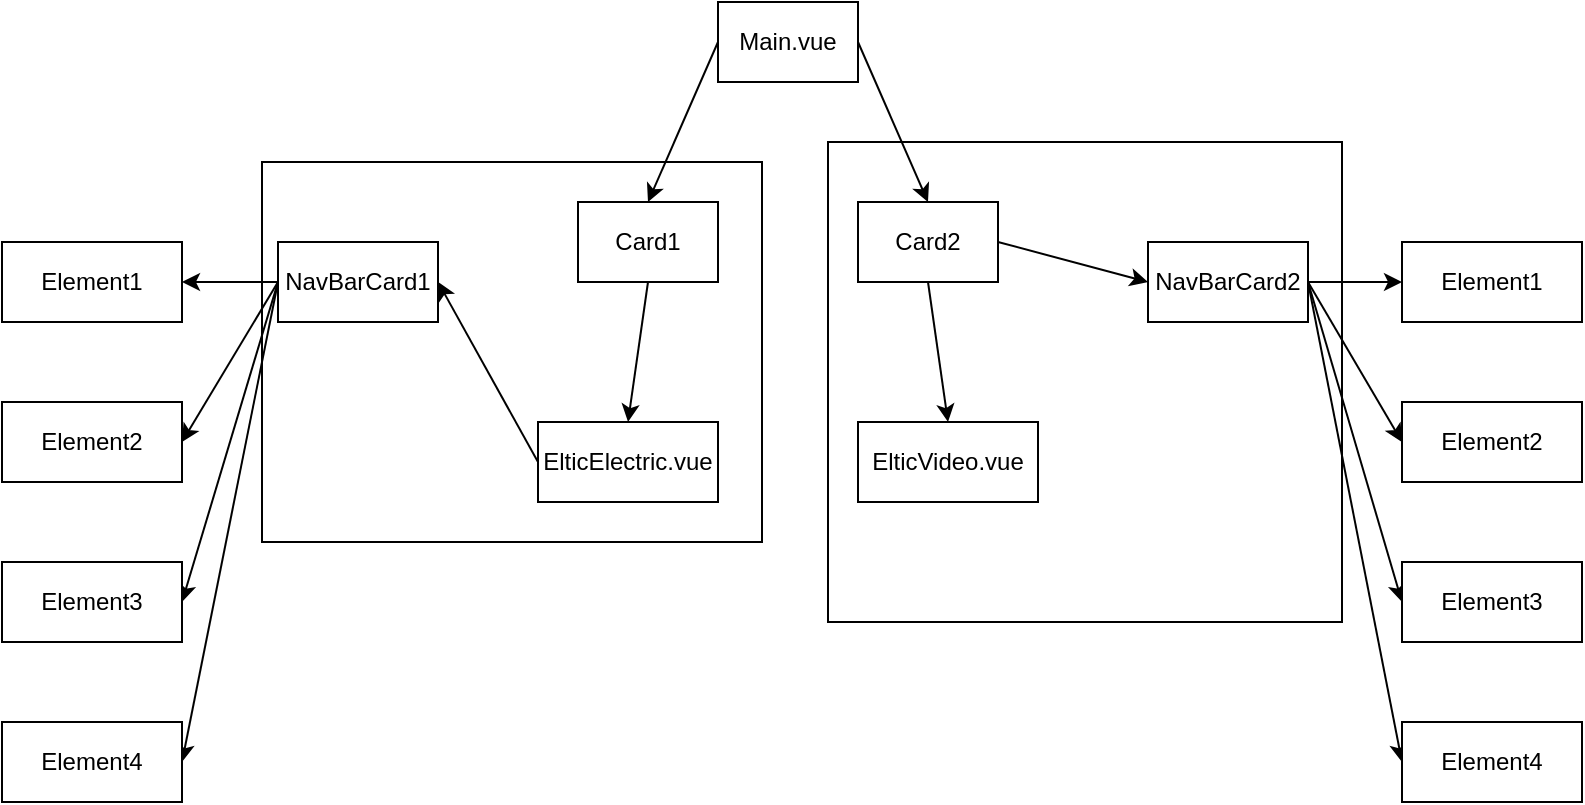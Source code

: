 <mxfile>
    <diagram id="dw-t2Y-jZnghwmlt91Sq" name="Page-1">
        <mxGraphModel dx="976" dy="509" grid="1" gridSize="10" guides="1" tooltips="1" connect="1" arrows="1" fold="1" page="1" pageScale="1" pageWidth="850" pageHeight="1100" math="0" shadow="0">
            <root>
                <mxCell id="0"/>
                <mxCell id="1" parent="0"/>
                <mxCell id="45" value="" style="rounded=0;whiteSpace=wrap;html=1;" vertex="1" parent="1">
                    <mxGeometry x="443" y="150" width="257" height="240" as="geometry"/>
                </mxCell>
                <mxCell id="46" value="" style="rounded=0;whiteSpace=wrap;html=1;" vertex="1" parent="1">
                    <mxGeometry x="160" y="160" width="250" height="190" as="geometry"/>
                </mxCell>
                <mxCell id="16" style="edgeStyle=none;html=1;exitX=0.5;exitY=1;exitDx=0;exitDy=0;entryX=0.5;entryY=0;entryDx=0;entryDy=0;" parent="1" source="3" target="10" edge="1">
                    <mxGeometry relative="1" as="geometry"/>
                </mxCell>
                <mxCell id="3" value="Card1" style="rounded=0;whiteSpace=wrap;html=1;" parent="1" vertex="1">
                    <mxGeometry x="318" y="180" width="70" height="40" as="geometry"/>
                </mxCell>
                <mxCell id="17" style="edgeStyle=none;html=1;exitX=0.5;exitY=1;exitDx=0;exitDy=0;entryX=0.5;entryY=0;entryDx=0;entryDy=0;" parent="1" source="4" target="13" edge="1">
                    <mxGeometry relative="1" as="geometry"/>
                </mxCell>
                <mxCell id="18" style="edgeStyle=none;html=1;exitX=1;exitY=0.5;exitDx=0;exitDy=0;entryX=0;entryY=0.5;entryDx=0;entryDy=0;" parent="1" source="4" target="12" edge="1">
                    <mxGeometry relative="1" as="geometry"/>
                </mxCell>
                <mxCell id="4" value="Card2" style="rounded=0;whiteSpace=wrap;html=1;" parent="1" vertex="1">
                    <mxGeometry x="458" y="180" width="70" height="40" as="geometry"/>
                </mxCell>
                <mxCell id="5" value="Main.vue" style="rounded=0;whiteSpace=wrap;html=1;" parent="1" vertex="1">
                    <mxGeometry x="388" y="80" width="70" height="40" as="geometry"/>
                </mxCell>
                <mxCell id="7" value="" style="endArrow=classic;html=1;exitX=0;exitY=0.5;exitDx=0;exitDy=0;entryX=0.5;entryY=0;entryDx=0;entryDy=0;" parent="1" source="5" target="3" edge="1">
                    <mxGeometry width="50" height="50" relative="1" as="geometry">
                        <mxPoint x="378" y="300" as="sourcePoint"/>
                        <mxPoint x="428" y="250" as="targetPoint"/>
                    </mxGeometry>
                </mxCell>
                <mxCell id="8" value="" style="endArrow=classic;html=1;exitX=1;exitY=0.5;exitDx=0;exitDy=0;entryX=0.5;entryY=0;entryDx=0;entryDy=0;" parent="1" source="5" target="4" edge="1">
                    <mxGeometry width="50" height="50" relative="1" as="geometry">
                        <mxPoint x="378" y="300" as="sourcePoint"/>
                        <mxPoint x="428" y="250" as="targetPoint"/>
                    </mxGeometry>
                </mxCell>
                <mxCell id="28" style="edgeStyle=none;html=1;exitX=0;exitY=0.5;exitDx=0;exitDy=0;entryX=1;entryY=0.5;entryDx=0;entryDy=0;" edge="1" parent="1" source="9" target="22">
                    <mxGeometry relative="1" as="geometry"/>
                </mxCell>
                <mxCell id="29" style="edgeStyle=none;html=1;exitX=0;exitY=0.5;exitDx=0;exitDy=0;entryX=1;entryY=0.5;entryDx=0;entryDy=0;" edge="1" parent="1" source="9" target="24">
                    <mxGeometry relative="1" as="geometry"/>
                </mxCell>
                <mxCell id="30" style="edgeStyle=none;html=1;exitX=0;exitY=0.5;exitDx=0;exitDy=0;entryX=1;entryY=0.5;entryDx=0;entryDy=0;" edge="1" parent="1" source="9" target="25">
                    <mxGeometry relative="1" as="geometry"/>
                </mxCell>
                <mxCell id="31" style="edgeStyle=none;html=1;exitX=0;exitY=0.5;exitDx=0;exitDy=0;entryX=1;entryY=0.5;entryDx=0;entryDy=0;" edge="1" parent="1" source="9" target="26">
                    <mxGeometry relative="1" as="geometry"/>
                </mxCell>
                <mxCell id="9" value="NavBarCard1" style="rounded=0;whiteSpace=wrap;html=1;" parent="1" vertex="1">
                    <mxGeometry x="168" y="200" width="80" height="40" as="geometry"/>
                </mxCell>
                <mxCell id="44" style="edgeStyle=none;html=1;exitX=0;exitY=0.5;exitDx=0;exitDy=0;entryX=1;entryY=0.5;entryDx=0;entryDy=0;" edge="1" parent="1" source="10" target="9">
                    <mxGeometry relative="1" as="geometry"/>
                </mxCell>
                <mxCell id="10" value="ElticElectric.vue" style="rounded=0;whiteSpace=wrap;html=1;" parent="1" vertex="1">
                    <mxGeometry x="298" y="290" width="90" height="40" as="geometry"/>
                </mxCell>
                <mxCell id="40" style="edgeStyle=none;html=1;exitX=1;exitY=0.5;exitDx=0;exitDy=0;" edge="1" parent="1" source="12" target="36">
                    <mxGeometry relative="1" as="geometry"/>
                </mxCell>
                <mxCell id="41" style="edgeStyle=none;html=1;exitX=1;exitY=0.5;exitDx=0;exitDy=0;entryX=0;entryY=0.5;entryDx=0;entryDy=0;" edge="1" parent="1" source="12" target="37">
                    <mxGeometry relative="1" as="geometry"/>
                </mxCell>
                <mxCell id="42" style="edgeStyle=none;html=1;exitX=1;exitY=0.5;exitDx=0;exitDy=0;entryX=0;entryY=0.5;entryDx=0;entryDy=0;" edge="1" parent="1" source="12" target="38">
                    <mxGeometry relative="1" as="geometry"/>
                </mxCell>
                <mxCell id="43" style="edgeStyle=none;html=1;exitX=1;exitY=0.5;exitDx=0;exitDy=0;entryX=0;entryY=0.5;entryDx=0;entryDy=0;" edge="1" parent="1" source="12" target="39">
                    <mxGeometry relative="1" as="geometry"/>
                </mxCell>
                <mxCell id="12" value="NavBarCard2" style="rounded=0;whiteSpace=wrap;html=1;" parent="1" vertex="1">
                    <mxGeometry x="603" y="200" width="80" height="40" as="geometry"/>
                </mxCell>
                <mxCell id="13" value="ElticVideo.vue" style="rounded=0;whiteSpace=wrap;html=1;" parent="1" vertex="1">
                    <mxGeometry x="458" y="290" width="90" height="40" as="geometry"/>
                </mxCell>
                <mxCell id="22" value="Element1" style="rounded=0;whiteSpace=wrap;html=1;" vertex="1" parent="1">
                    <mxGeometry x="30" y="200" width="90" height="40" as="geometry"/>
                </mxCell>
                <mxCell id="24" value="Element2" style="rounded=0;whiteSpace=wrap;html=1;" vertex="1" parent="1">
                    <mxGeometry x="30" y="280" width="90" height="40" as="geometry"/>
                </mxCell>
                <mxCell id="25" value="Element3" style="rounded=0;whiteSpace=wrap;html=1;" vertex="1" parent="1">
                    <mxGeometry x="30" y="360" width="90" height="40" as="geometry"/>
                </mxCell>
                <mxCell id="26" value="Element4" style="rounded=0;whiteSpace=wrap;html=1;" vertex="1" parent="1">
                    <mxGeometry x="30" y="440" width="90" height="40" as="geometry"/>
                </mxCell>
                <mxCell id="36" value="Element1" style="rounded=0;whiteSpace=wrap;html=1;" vertex="1" parent="1">
                    <mxGeometry x="730" y="200" width="90" height="40" as="geometry"/>
                </mxCell>
                <mxCell id="37" value="Element2" style="rounded=0;whiteSpace=wrap;html=1;" vertex="1" parent="1">
                    <mxGeometry x="730" y="280" width="90" height="40" as="geometry"/>
                </mxCell>
                <mxCell id="38" value="Element3" style="rounded=0;whiteSpace=wrap;html=1;" vertex="1" parent="1">
                    <mxGeometry x="730" y="360" width="90" height="40" as="geometry"/>
                </mxCell>
                <mxCell id="39" value="Element4" style="rounded=0;whiteSpace=wrap;html=1;" vertex="1" parent="1">
                    <mxGeometry x="730" y="440" width="90" height="40" as="geometry"/>
                </mxCell>
            </root>
        </mxGraphModel>
    </diagram>
</mxfile>